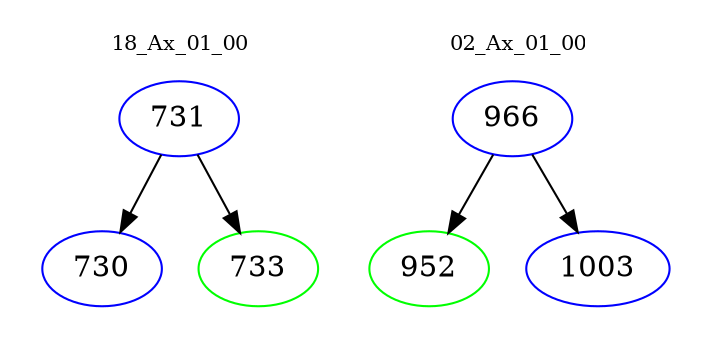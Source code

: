 digraph{
subgraph cluster_0 {
color = white
label = "18_Ax_01_00";
fontsize=10;
T0_731 [label="731", color="blue"]
T0_731 -> T0_730 [color="black"]
T0_730 [label="730", color="blue"]
T0_731 -> T0_733 [color="black"]
T0_733 [label="733", color="green"]
}
subgraph cluster_1 {
color = white
label = "02_Ax_01_00";
fontsize=10;
T1_966 [label="966", color="blue"]
T1_966 -> T1_952 [color="black"]
T1_952 [label="952", color="green"]
T1_966 -> T1_1003 [color="black"]
T1_1003 [label="1003", color="blue"]
}
}
